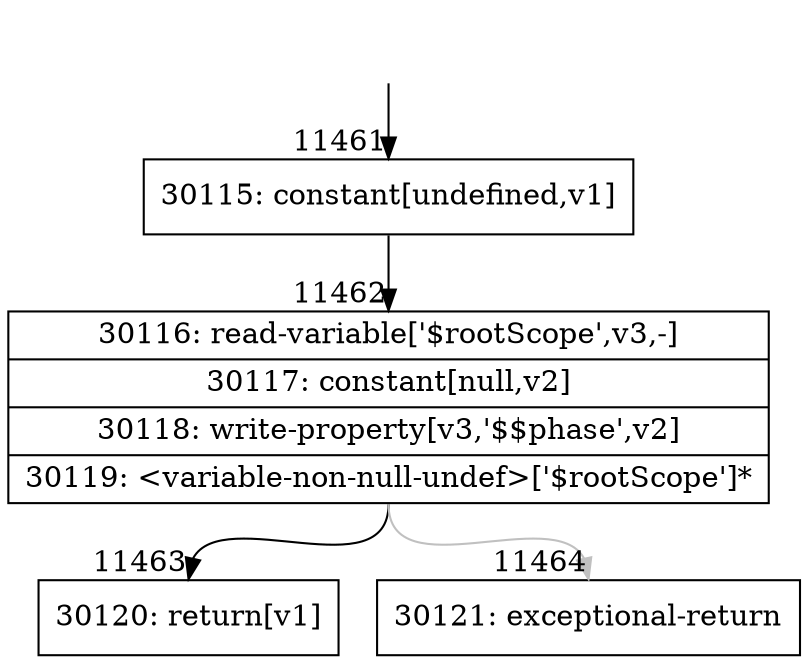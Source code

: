 digraph {
rankdir="TD"
BB_entry881[shape=none,label=""];
BB_entry881 -> BB11461 [tailport=s, headport=n, headlabel="    11461"]
BB11461 [shape=record label="{30115: constant[undefined,v1]}" ] 
BB11461 -> BB11462 [tailport=s, headport=n, headlabel="      11462"]
BB11462 [shape=record label="{30116: read-variable['$rootScope',v3,-]|30117: constant[null,v2]|30118: write-property[v3,'$$phase',v2]|30119: \<variable-non-null-undef\>['$rootScope']*}" ] 
BB11462 -> BB11463 [tailport=s, headport=n, headlabel="      11463"]
BB11462 -> BB11464 [tailport=s, headport=n, color=gray, headlabel="      11464"]
BB11463 [shape=record label="{30120: return[v1]}" ] 
BB11464 [shape=record label="{30121: exceptional-return}" ] 
//#$~ 16209
}
